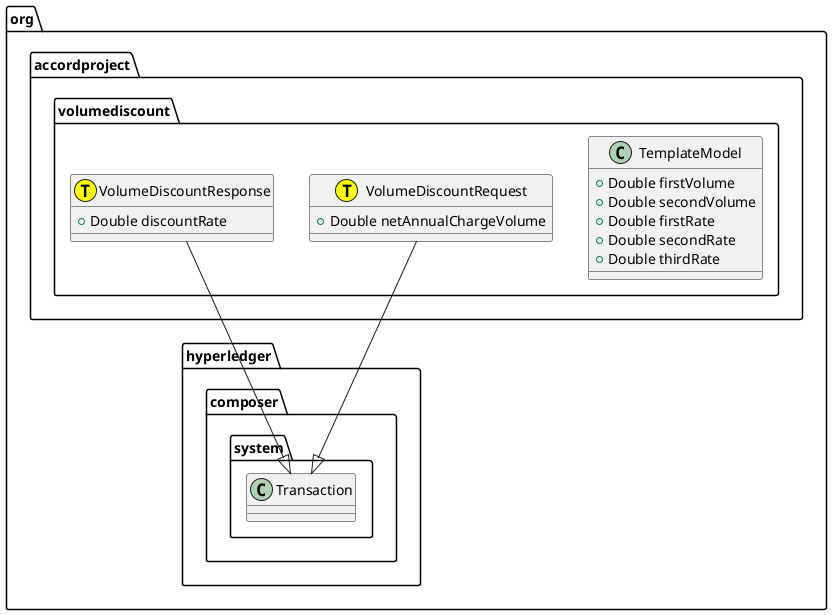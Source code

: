@startuml
class org.accordproject.volumediscount.TemplateModel {
   + Double firstVolume
   + Double secondVolume
   + Double firstRate
   + Double secondRate
   + Double thirdRate
}
class org.accordproject.volumediscount.VolumeDiscountRequest << (T,yellow) >> {
   + Double netAnnualChargeVolume
}
org.accordproject.volumediscount.VolumeDiscountRequest --|> org.hyperledger.composer.system.Transaction
class org.accordproject.volumediscount.VolumeDiscountResponse << (T,yellow) >> {
   + Double discountRate
}
org.accordproject.volumediscount.VolumeDiscountResponse --|> org.hyperledger.composer.system.Transaction
@enduml
